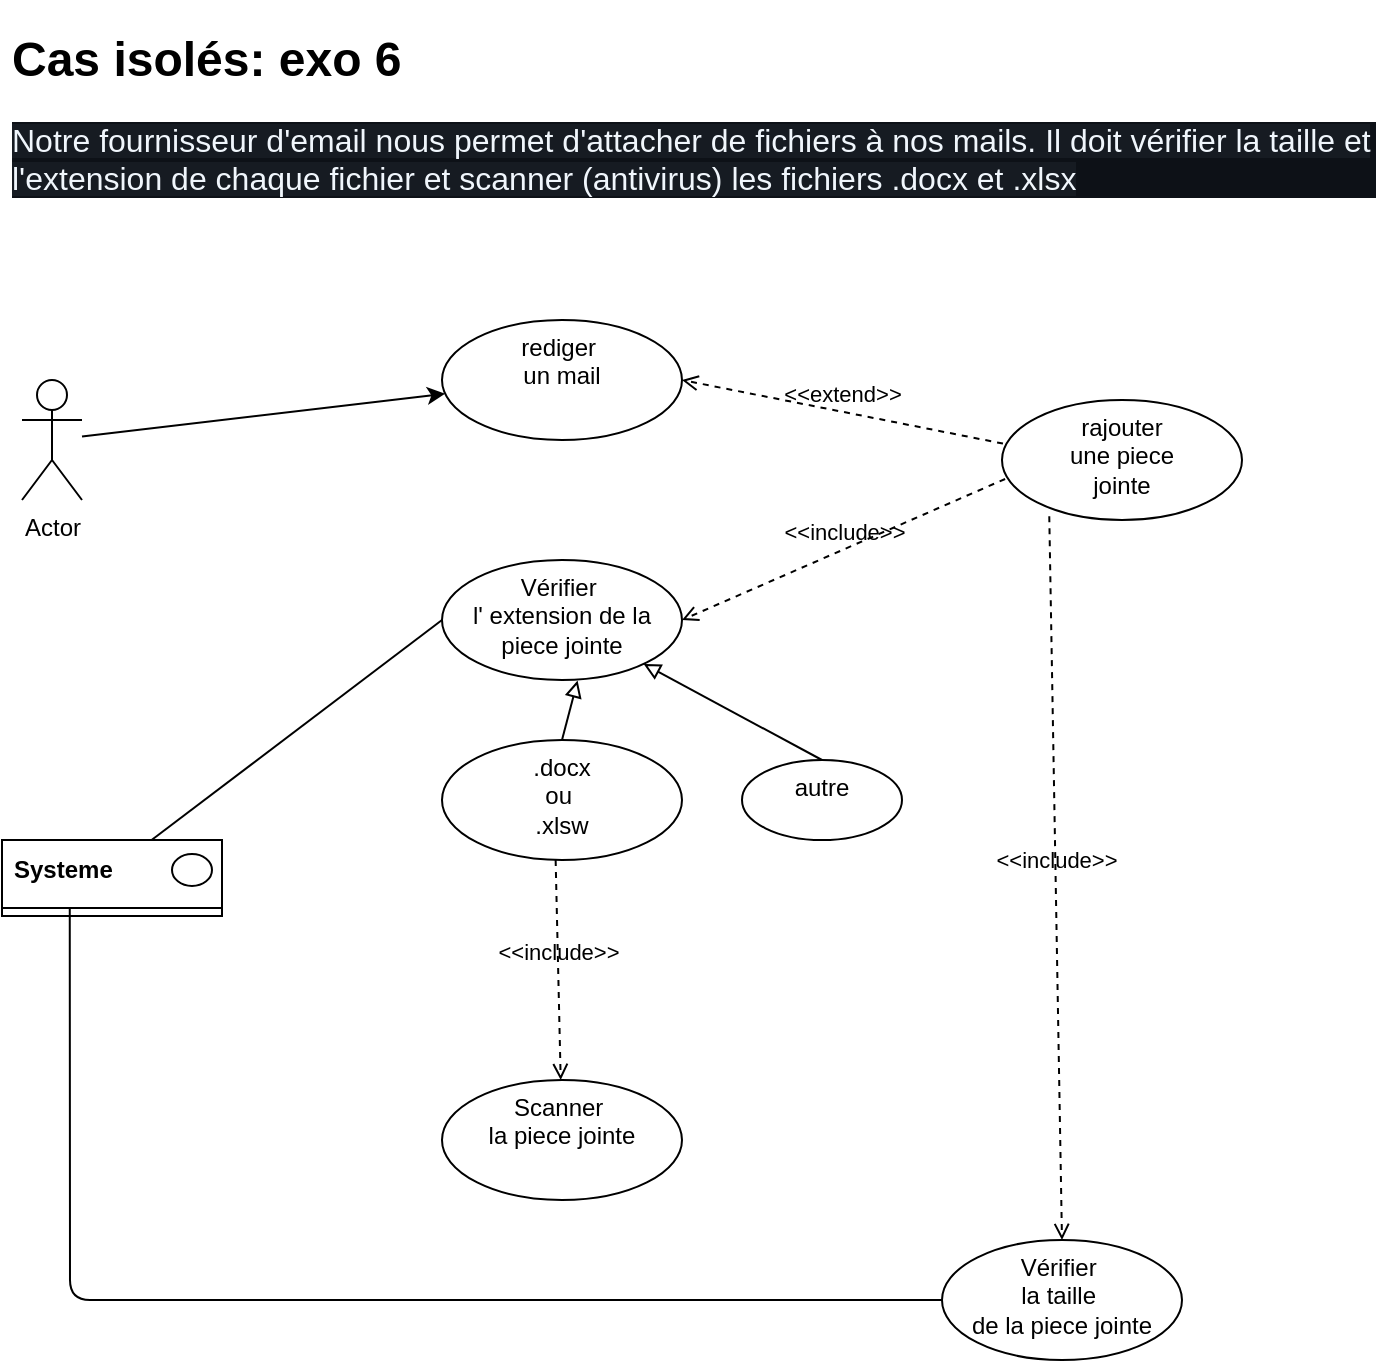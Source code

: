 <mxfile>
    <diagram id="mXrc2UAlqwt3W7ajEmVp" name="Page-1">
        <mxGraphModel dx="640" dy="664" grid="1" gridSize="10" guides="1" tooltips="1" connect="1" arrows="1" fold="1" page="1" pageScale="1" pageWidth="827" pageHeight="1169" math="0" shadow="0">
            <root>
                <mxCell id="0"/>
                <mxCell id="1" parent="0"/>
                <mxCell id="2" value="&lt;h1&gt;Cas isolés: exo 6&lt;/h1&gt;&lt;p dir=&quot;auto&quot; style=&quot;box-sizing: border-box ; margin-top: 0px ; margin-bottom: 16px ; color: rgb(201 , 209 , 217) ; font-family: , &amp;#34;blinkmacsystemfont&amp;#34; , &amp;#34;segoe ui&amp;#34; , &amp;#34;helvetica&amp;#34; , &amp;#34;arial&amp;#34; , sans-serif , &amp;#34;apple color emoji&amp;#34; , &amp;#34;segoe ui emoji&amp;#34; ; font-size: 16px ; background-color: rgb(13 , 17 , 23)&quot;&gt;&lt;span style=&quot;color: rgb(240 , 246 , 252) ; font-family: , &amp;#34;blinkmacsystemfont&amp;#34; , &amp;#34;segoe ui&amp;#34; , &amp;#34;helvetica&amp;#34; , &amp;#34;arial&amp;#34; , sans-serif , &amp;#34;apple color emoji&amp;#34; , &amp;#34;segoe ui emoji&amp;#34; ; background-color: rgb(22 , 27 , 34)&quot;&gt;Notre fournisseur d'email nous permet d'attacher de fichiers à nos mails. Il doit vérifier la taille et l'extension de chaque fichier et scanner (antivirus) les fichiers .docx et .xlsx&lt;/span&gt;&lt;br&gt;&lt;/p&gt;" style="text;html=1;strokeColor=none;fillColor=none;spacing=5;spacingTop=-20;whiteSpace=wrap;overflow=hidden;rounded=0;" vertex="1" parent="1">
                    <mxGeometry x="40" y="40" width="690" height="120" as="geometry"/>
                </mxCell>
                <mxCell id="5" value="" style="edgeStyle=none;html=1;" edge="1" parent="1" source="3" target="4">
                    <mxGeometry relative="1" as="geometry"/>
                </mxCell>
                <mxCell id="3" value="Actor" style="shape=umlActor;verticalLabelPosition=bottom;verticalAlign=top;html=1;" vertex="1" parent="1">
                    <mxGeometry x="50" y="220" width="30" height="60" as="geometry"/>
                </mxCell>
                <mxCell id="4" value="rediger&amp;nbsp;&lt;br&gt;un mail" style="ellipse;whiteSpace=wrap;html=1;verticalAlign=top;" vertex="1" parent="1">
                    <mxGeometry x="260" y="190" width="120" height="60" as="geometry"/>
                </mxCell>
                <mxCell id="6" value="rajouter&lt;br&gt;une piece&lt;br&gt;jointe" style="ellipse;whiteSpace=wrap;html=1;verticalAlign=top;" vertex="1" parent="1">
                    <mxGeometry x="540" y="230" width="120" height="60" as="geometry"/>
                </mxCell>
                <mxCell id="8" value="&amp;lt;&amp;lt;extend&amp;gt;&amp;gt;" style="html=1;verticalAlign=bottom;labelBackgroundColor=none;endArrow=open;endFill=0;dashed=1;exitX=0.004;exitY=0.363;exitDx=0;exitDy=0;exitPerimeter=0;entryX=1;entryY=0.5;entryDx=0;entryDy=0;" edge="1" parent="1" source="6" target="4">
                    <mxGeometry width="160" relative="1" as="geometry">
                        <mxPoint x="370" y="340" as="sourcePoint"/>
                        <mxPoint x="530" y="340" as="targetPoint"/>
                    </mxGeometry>
                </mxCell>
                <mxCell id="9" value="" style="fontStyle=1;align=center;verticalAlign=top;childLayout=stackLayout;horizontal=1;horizontalStack=0;resizeParent=1;resizeParentMax=0;resizeLast=0;marginBottom=0;" vertex="1" parent="1">
                    <mxGeometry x="40" y="450" width="110" height="38" as="geometry"/>
                </mxCell>
                <mxCell id="10" value="Systeme" style="html=1;align=left;spacingLeft=4;verticalAlign=middle;strokeColor=none;fillColor=none;fontStyle=1" vertex="1" parent="9">
                    <mxGeometry width="110" height="30" as="geometry"/>
                </mxCell>
                <mxCell id="11" value="" style="shape=ellipse;" vertex="1" parent="10">
                    <mxGeometry x="1" width="20" height="16" relative="1" as="geometry">
                        <mxPoint x="-25" y="7" as="offset"/>
                    </mxGeometry>
                </mxCell>
                <mxCell id="12" value="" style="line;strokeWidth=1;fillColor=none;align=left;verticalAlign=middle;spacingTop=-1;spacingLeft=3;spacingRight=3;rotatable=0;labelPosition=right;points=[];portConstraint=eastwest;" vertex="1" parent="9">
                    <mxGeometry y="30" width="110" height="8" as="geometry"/>
                </mxCell>
                <mxCell id="15" value="Scanner&amp;nbsp;&lt;br&gt;la piece jointe" style="ellipse;whiteSpace=wrap;html=1;verticalAlign=top;" vertex="1" parent="1">
                    <mxGeometry x="260" y="570" width="120" height="60" as="geometry"/>
                </mxCell>
                <mxCell id="29" style="edgeStyle=none;html=1;exitX=0;exitY=0.5;exitDx=0;exitDy=0;entryX=0.308;entryY=0.444;entryDx=0;entryDy=0;entryPerimeter=0;endArrow=none;endFill=0;" edge="1" parent="1" source="18" target="12">
                    <mxGeometry relative="1" as="geometry">
                        <Array as="points">
                            <mxPoint x="74" y="680"/>
                        </Array>
                    </mxGeometry>
                </mxCell>
                <mxCell id="18" value="Vérifier&amp;nbsp;&lt;br&gt;la taille&amp;nbsp;&lt;br&gt;de la piece jointe" style="ellipse;whiteSpace=wrap;html=1;verticalAlign=top;" vertex="1" parent="1">
                    <mxGeometry x="510" y="650" width="120" height="60" as="geometry"/>
                </mxCell>
                <mxCell id="20" value="&amp;lt;&amp;lt;include&amp;gt;&amp;gt;" style="html=1;verticalAlign=bottom;labelBackgroundColor=none;endArrow=open;endFill=0;dashed=1;exitX=0.197;exitY=0.968;exitDx=0;exitDy=0;entryX=0.5;entryY=0;entryDx=0;entryDy=0;exitPerimeter=0;" edge="1" parent="1" source="6" target="18">
                    <mxGeometry width="160" relative="1" as="geometry">
                        <mxPoint x="575.144" y="370.423" as="sourcePoint"/>
                        <mxPoint x="439.996" y="487.997" as="targetPoint"/>
                    </mxGeometry>
                </mxCell>
                <mxCell id="24" style="edgeStyle=none;html=1;exitX=0;exitY=0.5;exitDx=0;exitDy=0;endArrow=none;endFill=0;" edge="1" parent="1" source="21" target="10">
                    <mxGeometry relative="1" as="geometry"/>
                </mxCell>
                <mxCell id="21" value="Vérifier&amp;nbsp;&lt;br&gt;l' extension de la piece jointe" style="ellipse;whiteSpace=wrap;html=1;verticalAlign=top;" vertex="1" parent="1">
                    <mxGeometry x="260" y="310" width="120" height="60" as="geometry"/>
                </mxCell>
                <mxCell id="23" value="&amp;lt;&amp;lt;include&amp;gt;&amp;gt;" style="html=1;verticalAlign=bottom;labelBackgroundColor=none;endArrow=open;endFill=0;dashed=1;exitX=0.013;exitY=0.658;exitDx=0;exitDy=0;entryX=1;entryY=0.5;entryDx=0;entryDy=0;exitPerimeter=0;" edge="1" parent="1" source="6" target="21">
                    <mxGeometry width="160" relative="1" as="geometry">
                        <mxPoint x="490.004" y="290.003" as="sourcePoint"/>
                        <mxPoint x="454.856" y="397.577" as="targetPoint"/>
                    </mxGeometry>
                </mxCell>
                <mxCell id="28" style="edgeStyle=none;html=1;exitX=0.5;exitY=0;exitDx=0;exitDy=0;entryX=0.565;entryY=1.005;entryDx=0;entryDy=0;entryPerimeter=0;endArrow=block;endFill=0;" edge="1" parent="1" source="25" target="21">
                    <mxGeometry relative="1" as="geometry"/>
                </mxCell>
                <mxCell id="25" value=".docx&lt;br&gt;ou&amp;nbsp;&lt;br&gt;.xlsw" style="ellipse;whiteSpace=wrap;html=1;verticalAlign=top;" vertex="1" parent="1">
                    <mxGeometry x="260" y="400" width="120" height="60" as="geometry"/>
                </mxCell>
                <mxCell id="27" style="edgeStyle=none;html=1;exitX=0.5;exitY=0;exitDx=0;exitDy=0;endArrow=block;endFill=0;" edge="1" parent="1" source="26" target="21">
                    <mxGeometry relative="1" as="geometry"/>
                </mxCell>
                <mxCell id="26" value="autre" style="ellipse;whiteSpace=wrap;html=1;verticalAlign=top;" vertex="1" parent="1">
                    <mxGeometry x="410" y="410" width="80" height="40" as="geometry"/>
                </mxCell>
                <mxCell id="31" value="&amp;lt;&amp;lt;include&amp;gt;&amp;gt;" style="html=1;verticalAlign=bottom;labelBackgroundColor=none;endArrow=open;endFill=0;dashed=1;exitX=0.197;exitY=0.968;exitDx=0;exitDy=0;exitPerimeter=0;" edge="1" parent="1" target="15">
                    <mxGeometry width="160" relative="1" as="geometry">
                        <mxPoint x="316.82" y="460" as="sourcePoint"/>
                        <mxPoint x="317" y="540" as="targetPoint"/>
                    </mxGeometry>
                </mxCell>
            </root>
        </mxGraphModel>
    </diagram>
</mxfile>